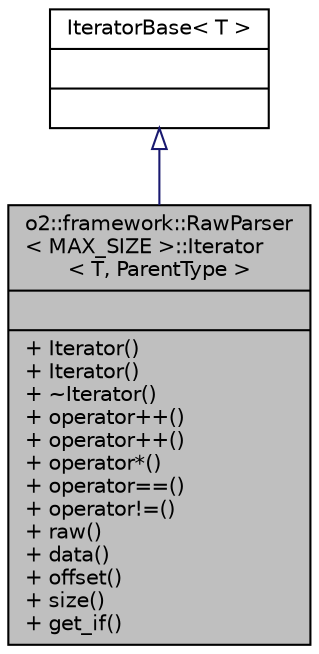 digraph "o2::framework::RawParser&lt; MAX_SIZE &gt;::Iterator&lt; T, ParentType &gt;"
{
 // INTERACTIVE_SVG=YES
  bgcolor="transparent";
  edge [fontname="Helvetica",fontsize="10",labelfontname="Helvetica",labelfontsize="10"];
  node [fontname="Helvetica",fontsize="10",shape=record];
  Node1 [label="{o2::framework::RawParser\l\< MAX_SIZE \>::Iterator\l\< T, ParentType \>\n||+ Iterator()\l+ Iterator()\l+ ~Iterator()\l+ operator++()\l+ operator++()\l+ operator*()\l+ operator==()\l+ operator!=()\l+ raw()\l+ data()\l+ offset()\l+ size()\l+ get_if()\l}",height=0.2,width=0.4,color="black", fillcolor="grey75", style="filled", fontcolor="black"];
  Node2 -> Node1 [dir="back",color="midnightblue",fontsize="10",style="solid",arrowtail="onormal",fontname="Helvetica"];
  Node2 [label="{IteratorBase\< T \>\n||}",height=0.2,width=0.4,color="black",URL="$d4/db4/classIteratorBase.html"];
}

